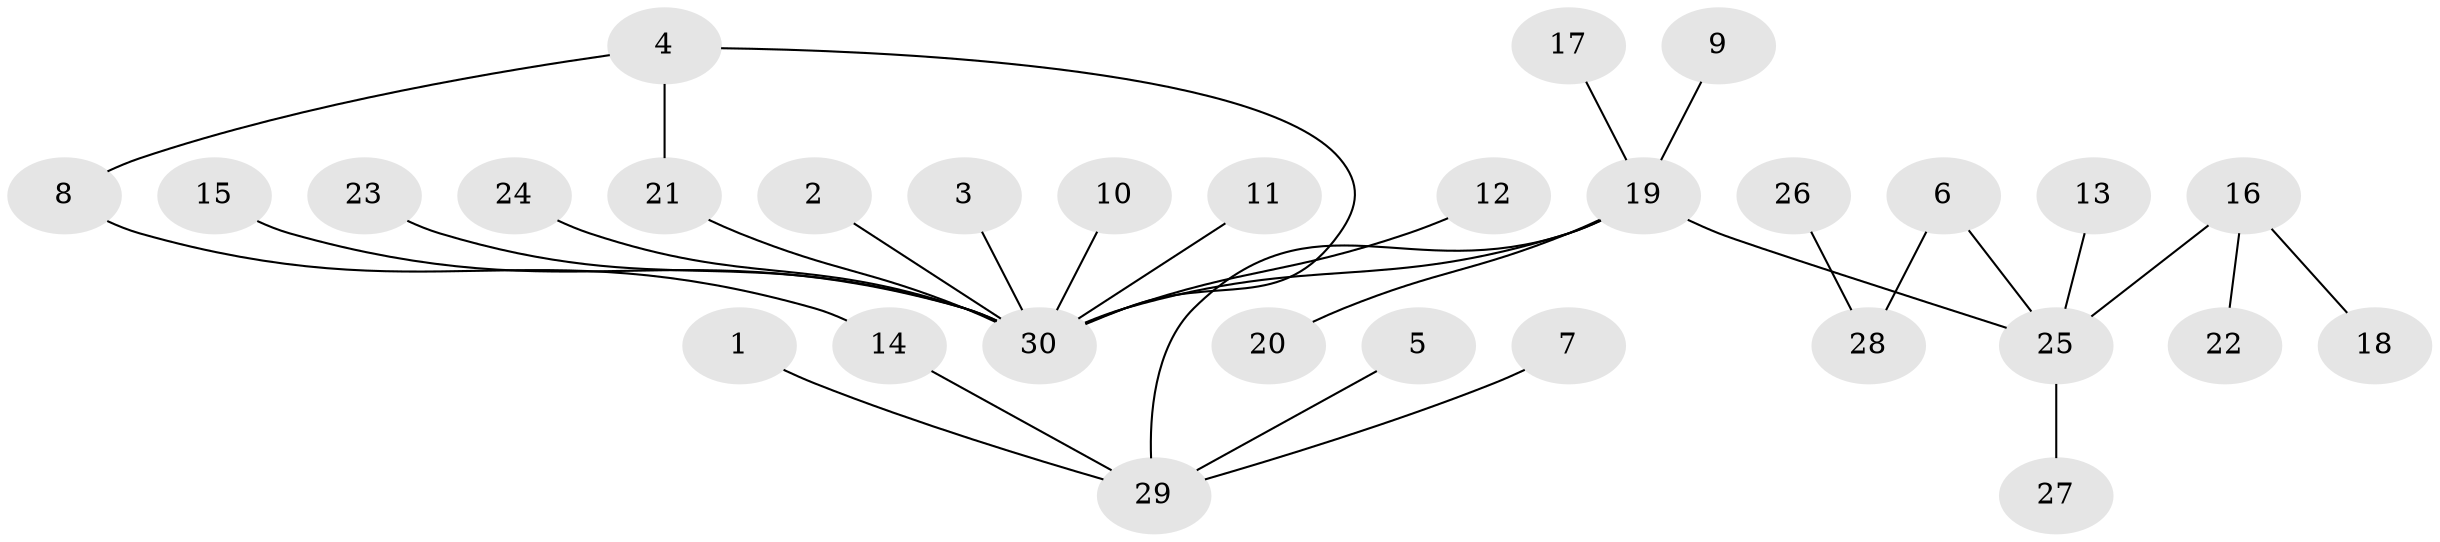 // original degree distribution, {13: 0.017857142857142856, 4: 0.07142857142857142, 8: 0.017857142857142856, 2: 0.08928571428571429, 3: 0.05357142857142857, 7: 0.03571428571428571, 1: 0.6964285714285714, 5: 0.017857142857142856}
// Generated by graph-tools (version 1.1) at 2025/01/03/09/25 03:01:53]
// undirected, 30 vertices, 31 edges
graph export_dot {
graph [start="1"]
  node [color=gray90,style=filled];
  1;
  2;
  3;
  4;
  5;
  6;
  7;
  8;
  9;
  10;
  11;
  12;
  13;
  14;
  15;
  16;
  17;
  18;
  19;
  20;
  21;
  22;
  23;
  24;
  25;
  26;
  27;
  28;
  29;
  30;
  1 -- 29 [weight=1.0];
  2 -- 30 [weight=1.0];
  3 -- 30 [weight=1.0];
  4 -- 8 [weight=1.0];
  4 -- 21 [weight=1.0];
  4 -- 30 [weight=1.0];
  5 -- 29 [weight=1.0];
  6 -- 25 [weight=1.0];
  6 -- 28 [weight=1.0];
  7 -- 29 [weight=1.0];
  8 -- 14 [weight=1.0];
  9 -- 19 [weight=1.0];
  10 -- 30 [weight=1.0];
  11 -- 30 [weight=1.0];
  12 -- 30 [weight=1.0];
  13 -- 25 [weight=1.0];
  14 -- 29 [weight=1.0];
  15 -- 30 [weight=1.0];
  16 -- 18 [weight=1.0];
  16 -- 22 [weight=1.0];
  16 -- 25 [weight=1.0];
  17 -- 19 [weight=1.0];
  19 -- 20 [weight=1.0];
  19 -- 25 [weight=1.0];
  19 -- 29 [weight=1.0];
  19 -- 30 [weight=1.0];
  21 -- 30 [weight=1.0];
  23 -- 30 [weight=1.0];
  24 -- 30 [weight=1.0];
  25 -- 27 [weight=1.0];
  26 -- 28 [weight=1.0];
}
